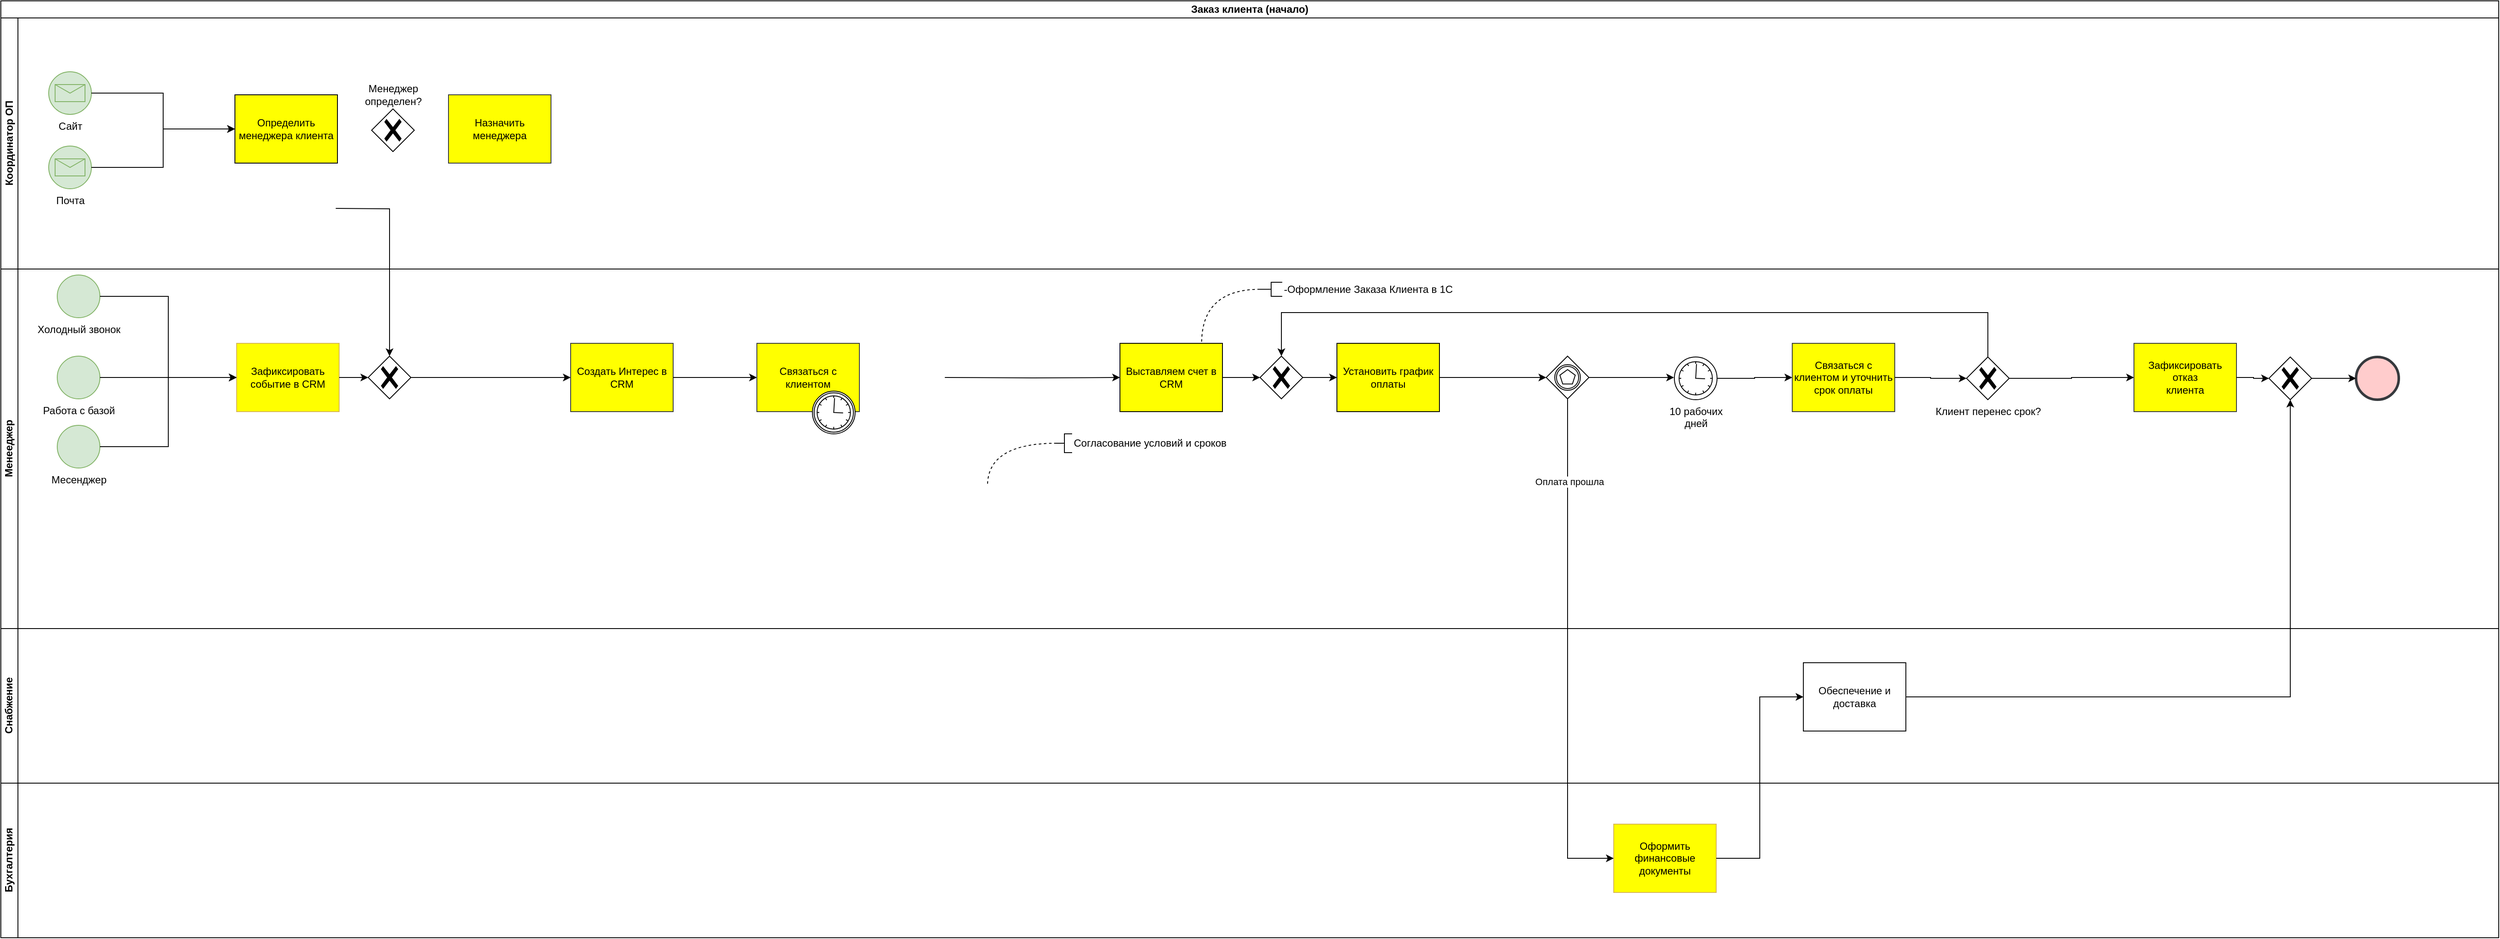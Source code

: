 <mxfile version="27.1.3">
  <diagram name="Страница — 1" id="opip3V4LIdFG4Yo0QK7u">
    <mxGraphModel dx="1372" dy="744" grid="0" gridSize="10" guides="1" tooltips="1" connect="1" arrows="1" fold="1" page="1" pageScale="1" pageWidth="827" pageHeight="1169" background="light-dark(#FFFFFF,#FFFFFF)" math="0" shadow="0">
      <root>
        <mxCell id="0" />
        <mxCell id="1" parent="0" />
        <mxCell id="cEvRSIqXZ4WbzLf_VLH3-2" value="Заказ клиента (начало)" style="swimlane;html=1;childLayout=stackLayout;resizeParent=1;resizeParentMax=0;horizontal=1;startSize=20;horizontalStack=0;whiteSpace=wrap;" parent="1" vertex="1">
          <mxGeometry x="164" y="145" width="2924" height="1097" as="geometry" />
        </mxCell>
        <mxCell id="cEvRSIqXZ4WbzLf_VLH3-4" value="Координатор ОП" style="swimlane;html=1;startSize=20;horizontal=0;" parent="cEvRSIqXZ4WbzLf_VLH3-2" vertex="1">
          <mxGeometry y="20" width="2924" height="294" as="geometry" />
        </mxCell>
        <mxCell id="cEvRSIqXZ4WbzLf_VLH3-6" value="Сайт" style="points=[[0.145,0.145,0],[0.5,0,0],[0.855,0.145,0],[1,0.5,0],[0.855,0.855,0],[0.5,1,0],[0.145,0.855,0],[0,0.5,0]];shape=mxgraph.bpmn.event;html=1;verticalLabelPosition=bottom;labelBackgroundColor=#ffffff;verticalAlign=top;align=center;perimeter=ellipsePerimeter;outlineConnect=0;aspect=fixed;outline=standard;symbol=message;fillColor=#d5e8d4;strokeColor=#82b366;" parent="cEvRSIqXZ4WbzLf_VLH3-4" vertex="1">
          <mxGeometry x="56" y="63" width="50" height="50" as="geometry" />
        </mxCell>
        <mxCell id="42vEQWu17NEXKYtsey43-4" value="Почта" style="points=[[0.145,0.145,0],[0.5,0,0],[0.855,0.145,0],[1,0.5,0],[0.855,0.855,0],[0.5,1,0],[0.145,0.855,0],[0,0.5,0]];shape=mxgraph.bpmn.event;html=1;verticalLabelPosition=bottom;labelBackgroundColor=#ffffff;verticalAlign=top;align=center;perimeter=ellipsePerimeter;outlineConnect=0;aspect=fixed;outline=standard;symbol=message;fillColor=#d5e8d4;strokeColor=#82b366;" parent="cEvRSIqXZ4WbzLf_VLH3-4" vertex="1">
          <mxGeometry x="56" y="150" width="50" height="50" as="geometry" />
        </mxCell>
        <mxCell id="42vEQWu17NEXKYtsey43-10" style="edgeStyle=orthogonalEdgeStyle;rounded=0;orthogonalLoop=1;jettySize=auto;html=1;entryX=0;entryY=0.5;entryDx=0;entryDy=0;entryPerimeter=0;" parent="cEvRSIqXZ4WbzLf_VLH3-4" source="cEvRSIqXZ4WbzLf_VLH3-6" target="pGrO-_RLq9b3CH_coVWn-4" edge="1">
          <mxGeometry relative="1" as="geometry">
            <mxPoint x="279" y="129" as="targetPoint" />
          </mxGeometry>
        </mxCell>
        <mxCell id="42vEQWu17NEXKYtsey43-11" style="edgeStyle=orthogonalEdgeStyle;rounded=0;orthogonalLoop=1;jettySize=auto;html=1;entryX=0;entryY=0.5;entryDx=0;entryDy=0;entryPerimeter=0;" parent="cEvRSIqXZ4WbzLf_VLH3-4" source="42vEQWu17NEXKYtsey43-4" target="pGrO-_RLq9b3CH_coVWn-4" edge="1">
          <mxGeometry relative="1" as="geometry">
            <mxPoint x="279" y="129" as="targetPoint" />
          </mxGeometry>
        </mxCell>
        <mxCell id="pGrO-_RLq9b3CH_coVWn-4" value="Определить менеджера клиента" style="points=[[0.25,0,0],[0.5,0,0],[0.75,0,0],[1,0.25,0],[1,0.5,0],[1,0.75,0],[0.75,1,0],[0.5,1,0],[0.25,1,0],[0,0.75,0],[0,0.5,0],[0,0.25,0]];shape=mxgraph.bpmn.task2;whiteSpace=wrap;rectStyle=rounded;size=10;html=1;container=1;expand=0;collapsible=0;taskMarker=script;fillColor=#FFFF00;" vertex="1" parent="cEvRSIqXZ4WbzLf_VLH3-4">
          <mxGeometry x="274" y="90" width="120" height="80" as="geometry" />
        </mxCell>
        <mxCell id="pGrO-_RLq9b3CH_coVWn-5" value="Менеджер&lt;div&gt;определен?&lt;/div&gt;" style="points=[[0.25,0.25,0],[0.5,0,0],[0.75,0.25,0],[1,0.5,0],[0.75,0.75,0],[0.5,1,0],[0.25,0.75,0],[0,0.5,0]];shape=mxgraph.bpmn.gateway2;html=1;verticalLabelPosition=top;labelBackgroundColor=#ffffff;verticalAlign=bottom;align=center;perimeter=rhombusPerimeter;outlineConnect=0;outline=none;symbol=none;gwType=exclusive;labelPosition=center;" vertex="1" parent="cEvRSIqXZ4WbzLf_VLH3-4">
          <mxGeometry x="434" y="106.5" width="50" height="50" as="geometry" />
        </mxCell>
        <mxCell id="pGrO-_RLq9b3CH_coVWn-6" value="Назначить менеджера" style="points=[[0.25,0,0],[0.5,0,0],[0.75,0,0],[1,0.25,0],[1,0.5,0],[1,0.75,0],[0.75,1,0],[0.5,1,0],[0.25,1,0],[0,0.75,0],[0,0.5,0],[0,0.25,0]];shape=mxgraph.bpmn.task2;whiteSpace=wrap;rectStyle=rounded;size=10;html=1;container=1;expand=0;collapsible=0;taskMarker=user;fillColor=light-dark(#ffff00, #212100);strokeColor=#36393d;" vertex="1" parent="cEvRSIqXZ4WbzLf_VLH3-4">
          <mxGeometry x="524" y="90" width="120" height="80" as="geometry" />
        </mxCell>
        <mxCell id="cEvRSIqXZ4WbzLf_VLH3-5" value="Менееджер" style="swimlane;html=1;startSize=20;horizontal=0;" parent="cEvRSIqXZ4WbzLf_VLH3-2" vertex="1">
          <mxGeometry y="314" width="2924" height="421" as="geometry" />
        </mxCell>
        <mxCell id="42vEQWu17NEXKYtsey43-1" value="Холодный звонок" style="points=[[0.145,0.145,0],[0.5,0,0],[0.855,0.145,0],[1,0.5,0],[0.855,0.855,0],[0.5,1,0],[0.145,0.855,0],[0,0.5,0]];shape=mxgraph.bpmn.event;html=1;verticalLabelPosition=bottom;labelBackgroundColor=#ffffff;verticalAlign=top;align=center;perimeter=ellipsePerimeter;outlineConnect=0;aspect=fixed;outline=standard;symbol=general;fillColor=#d5e8d4;strokeColor=#82b366;" parent="cEvRSIqXZ4WbzLf_VLH3-5" vertex="1">
          <mxGeometry x="66" y="7" width="50" height="50" as="geometry" />
        </mxCell>
        <mxCell id="42vEQWu17NEXKYtsey43-2" value="Работа с базой" style="points=[[0.145,0.145,0],[0.5,0,0],[0.855,0.145,0],[1,0.5,0],[0.855,0.855,0],[0.5,1,0],[0.145,0.855,0],[0,0.5,0]];shape=mxgraph.bpmn.event;html=1;verticalLabelPosition=bottom;labelBackgroundColor=#ffffff;verticalAlign=top;align=center;perimeter=ellipsePerimeter;outlineConnect=0;aspect=fixed;outline=standard;symbol=general;fillColor=#d5e8d4;strokeColor=#82b366;" parent="cEvRSIqXZ4WbzLf_VLH3-5" vertex="1">
          <mxGeometry x="66" y="102" width="50" height="50" as="geometry" />
        </mxCell>
        <mxCell id="42vEQWu17NEXKYtsey43-3" value="Месенджер" style="points=[[0.145,0.145,0],[0.5,0,0],[0.855,0.145,0],[1,0.5,0],[0.855,0.855,0],[0.5,1,0],[0.145,0.855,0],[0,0.5,0]];shape=mxgraph.bpmn.event;html=1;verticalLabelPosition=bottom;labelBackgroundColor=#ffffff;verticalAlign=top;align=center;perimeter=ellipsePerimeter;outlineConnect=0;aspect=fixed;outline=standard;symbol=general;fillColor=#d5e8d4;strokeColor=#82b366;" parent="cEvRSIqXZ4WbzLf_VLH3-5" vertex="1">
          <mxGeometry x="66" y="183" width="50" height="50" as="geometry" />
        </mxCell>
        <mxCell id="42vEQWu17NEXKYtsey43-12" value="Зафиксировать событие в CRM" style="points=[[0.25,0,0],[0.5,0,0],[0.75,0,0],[1,0.25,0],[1,0.5,0],[1,0.75,0],[0.75,1,0],[0.5,1,0],[0.25,1,0],[0,0.75,0],[0,0.5,0],[0,0.25,0]];shape=mxgraph.bpmn.task2;whiteSpace=wrap;rectStyle=rounded;size=10;html=1;container=1;expand=0;collapsible=0;taskMarker=user;fillColor=#FFFF00;strokeColor=#d6b656;" parent="cEvRSIqXZ4WbzLf_VLH3-5" vertex="1">
          <mxGeometry x="276" y="87" width="120" height="80" as="geometry" />
        </mxCell>
        <mxCell id="42vEQWu17NEXKYtsey43-13" style="edgeStyle=orthogonalEdgeStyle;rounded=0;orthogonalLoop=1;jettySize=auto;html=1;entryX=0;entryY=0.5;entryDx=0;entryDy=0;entryPerimeter=0;" parent="cEvRSIqXZ4WbzLf_VLH3-5" source="42vEQWu17NEXKYtsey43-1" target="42vEQWu17NEXKYtsey43-12" edge="1">
          <mxGeometry relative="1" as="geometry" />
        </mxCell>
        <mxCell id="42vEQWu17NEXKYtsey43-14" style="edgeStyle=orthogonalEdgeStyle;rounded=0;orthogonalLoop=1;jettySize=auto;html=1;entryX=0;entryY=0.5;entryDx=0;entryDy=0;entryPerimeter=0;" parent="cEvRSIqXZ4WbzLf_VLH3-5" source="42vEQWu17NEXKYtsey43-2" target="42vEQWu17NEXKYtsey43-12" edge="1">
          <mxGeometry relative="1" as="geometry" />
        </mxCell>
        <mxCell id="42vEQWu17NEXKYtsey43-15" style="edgeStyle=orthogonalEdgeStyle;rounded=0;orthogonalLoop=1;jettySize=auto;html=1;entryX=0;entryY=0.5;entryDx=0;entryDy=0;entryPerimeter=0;" parent="cEvRSIqXZ4WbzLf_VLH3-5" source="42vEQWu17NEXKYtsey43-3" target="42vEQWu17NEXKYtsey43-12" edge="1">
          <mxGeometry relative="1" as="geometry" />
        </mxCell>
        <mxCell id="42vEQWu17NEXKYtsey43-16" value="Создать Интерес в CRM" style="points=[[0.25,0,0],[0.5,0,0],[0.75,0,0],[1,0.25,0],[1,0.5,0],[1,0.75,0],[0.75,1,0],[0.5,1,0],[0.25,1,0],[0,0.75,0],[0,0.5,0],[0,0.25,0]];shape=mxgraph.bpmn.task2;whiteSpace=wrap;rectStyle=rounded;size=10;html=1;container=1;expand=0;collapsible=0;taskMarker=user;fillColor=light-dark(#ffff00, #212100);strokeColor=#36393d;" parent="cEvRSIqXZ4WbzLf_VLH3-5" vertex="1">
          <mxGeometry x="667" y="87" width="120" height="80" as="geometry" />
        </mxCell>
        <mxCell id="42vEQWu17NEXKYtsey43-19" style="edgeStyle=orthogonalEdgeStyle;rounded=0;orthogonalLoop=1;jettySize=auto;html=1;" parent="cEvRSIqXZ4WbzLf_VLH3-5" source="42vEQWu17NEXKYtsey43-17" target="42vEQWu17NEXKYtsey43-16" edge="1">
          <mxGeometry relative="1" as="geometry" />
        </mxCell>
        <mxCell id="42vEQWu17NEXKYtsey43-17" value="" style="points=[[0.25,0.25,0],[0.5,0,0],[0.75,0.25,0],[1,0.5,0],[0.75,0.75,0],[0.5,1,0],[0.25,0.75,0],[0,0.5,0]];shape=mxgraph.bpmn.gateway2;html=1;verticalLabelPosition=bottom;labelBackgroundColor=#ffffff;verticalAlign=top;align=center;perimeter=rhombusPerimeter;outlineConnect=0;outline=none;symbol=none;gwType=exclusive;" parent="cEvRSIqXZ4WbzLf_VLH3-5" vertex="1">
          <mxGeometry x="430" y="102" width="50" height="50" as="geometry" />
        </mxCell>
        <mxCell id="42vEQWu17NEXKYtsey43-18" style="edgeStyle=orthogonalEdgeStyle;rounded=0;orthogonalLoop=1;jettySize=auto;html=1;entryX=0;entryY=0.5;entryDx=0;entryDy=0;entryPerimeter=0;" parent="cEvRSIqXZ4WbzLf_VLH3-5" source="42vEQWu17NEXKYtsey43-12" target="42vEQWu17NEXKYtsey43-17" edge="1">
          <mxGeometry relative="1" as="geometry" />
        </mxCell>
        <mxCell id="42vEQWu17NEXKYtsey43-78" style="edgeStyle=orthogonalEdgeStyle;rounded=0;orthogonalLoop=1;jettySize=auto;html=1;" parent="cEvRSIqXZ4WbzLf_VLH3-5" target="42vEQWu17NEXKYtsey43-36" edge="1">
          <mxGeometry relative="1" as="geometry">
            <mxPoint x="1105" y="127" as="sourcePoint" />
          </mxGeometry>
        </mxCell>
        <mxCell id="42vEQWu17NEXKYtsey43-32" value="" style="edgeStyle=orthogonalEdgeStyle;rounded=0;orthogonalLoop=1;jettySize=auto;html=1;entryX=0;entryY=0.5;entryDx=0;entryDy=0;entryPerimeter=0;" parent="cEvRSIqXZ4WbzLf_VLH3-5" source="42vEQWu17NEXKYtsey43-16" target="pGrO-_RLq9b3CH_coVWn-1" edge="1">
          <mxGeometry relative="1" as="geometry">
            <mxPoint x="996" y="1044" as="sourcePoint" />
            <mxPoint x="853" y="127" as="targetPoint" />
          </mxGeometry>
        </mxCell>
        <mxCell id="42vEQWu17NEXKYtsey43-48" style="edgeStyle=orthogonalEdgeStyle;rounded=0;orthogonalLoop=1;jettySize=auto;html=1;" parent="cEvRSIqXZ4WbzLf_VLH3-5" source="42vEQWu17NEXKYtsey43-36" target="42vEQWu17NEXKYtsey43-47" edge="1">
          <mxGeometry relative="1" as="geometry" />
        </mxCell>
        <mxCell id="42vEQWu17NEXKYtsey43-36" value="Выставляем счет в CRM" style="points=[[0.25,0,0],[0.5,0,0],[0.75,0,0],[1,0.25,0],[1,0.5,0],[1,0.75,0],[0.75,1,0],[0.5,1,0],[0.25,1,0],[0,0.75,0],[0,0.5,0],[0,0.25,0]];shape=mxgraph.bpmn.task2;whiteSpace=wrap;rectStyle=rounded;size=10;html=1;container=1;expand=0;collapsible=0;taskMarker=user;fillColor=light-dark(#ffff00, #212100);strokeColor=default;" parent="cEvRSIqXZ4WbzLf_VLH3-5" vertex="1">
          <mxGeometry x="1310" y="87" width="120" height="80" as="geometry" />
        </mxCell>
        <mxCell id="42vEQWu17NEXKYtsey43-41" style="edgeStyle=orthogonalEdgeStyle;rounded=0;orthogonalLoop=1;jettySize=auto;html=1;curved=1;dashed=1;entryX=0.797;entryY=0.002;entryDx=0;entryDy=0;entryPerimeter=0;endArrow=none;startFill=0;" parent="cEvRSIqXZ4WbzLf_VLH3-5" source="42vEQWu17NEXKYtsey43-38" target="42vEQWu17NEXKYtsey43-36" edge="1">
          <mxGeometry relative="1" as="geometry" />
        </mxCell>
        <mxCell id="42vEQWu17NEXKYtsey43-38" value="-Оформление&amp;nbsp;&lt;span style=&quot;background-color: transparent; color: light-dark(rgb(0, 0, 0), rgb(255, 255, 255));&quot;&gt;Заказа Клиента в 1С&lt;/span&gt;" style="html=1;shape=mxgraph.flowchart.annotation_2;align=left;labelPosition=right;" parent="cEvRSIqXZ4WbzLf_VLH3-5" vertex="1">
          <mxGeometry x="1474" y="15.5" width="26" height="16.5" as="geometry" />
        </mxCell>
        <mxCell id="42vEQWu17NEXKYtsey43-42" value="Согласование условий и сроков" style="html=1;shape=mxgraph.flowchart.annotation_2;align=left;labelPosition=right;" parent="cEvRSIqXZ4WbzLf_VLH3-5" vertex="1">
          <mxGeometry x="1236" y="193" width="18" height="22" as="geometry" />
        </mxCell>
        <mxCell id="42vEQWu17NEXKYtsey43-43" style="edgeStyle=orthogonalEdgeStyle;rounded=0;orthogonalLoop=1;jettySize=auto;html=1;entryX=0.75;entryY=0;entryDx=0;entryDy=0;entryPerimeter=0;endArrow=none;startFill=0;curved=1;dashed=1;" parent="cEvRSIqXZ4WbzLf_VLH3-5" source="42vEQWu17NEXKYtsey43-42" edge="1">
          <mxGeometry relative="1" as="geometry">
            <mxPoint x="1155" y="253" as="targetPoint" />
          </mxGeometry>
        </mxCell>
        <mxCell id="42vEQWu17NEXKYtsey43-50" style="edgeStyle=orthogonalEdgeStyle;rounded=0;orthogonalLoop=1;jettySize=auto;html=1;entryX=0;entryY=0.5;entryDx=0;entryDy=0;entryPerimeter=0;" parent="cEvRSIqXZ4WbzLf_VLH3-5" source="42vEQWu17NEXKYtsey43-45" target="42vEQWu17NEXKYtsey43-54" edge="1">
          <mxGeometry relative="1" as="geometry">
            <mxPoint x="1803" y="127" as="targetPoint" />
          </mxGeometry>
        </mxCell>
        <mxCell id="42vEQWu17NEXKYtsey43-45" value="Установить график оплаты" style="points=[[0.25,0,0],[0.5,0,0],[0.75,0,0],[1,0.25,0],[1,0.5,0],[1,0.75,0],[0.75,1,0],[0.5,1,0],[0.25,1,0],[0,0.75,0],[0,0.5,0],[0,0.25,0]];shape=mxgraph.bpmn.task2;whiteSpace=wrap;rectStyle=rounded;size=10;html=1;container=1;expand=0;collapsible=0;taskMarker=user;fillColor=light-dark(#ffff00, #212100);strokeColor=default;" parent="cEvRSIqXZ4WbzLf_VLH3-5" vertex="1">
          <mxGeometry x="1564" y="87" width="120" height="80" as="geometry" />
        </mxCell>
        <mxCell id="42vEQWu17NEXKYtsey43-49" style="edgeStyle=orthogonalEdgeStyle;rounded=0;orthogonalLoop=1;jettySize=auto;html=1;" parent="cEvRSIqXZ4WbzLf_VLH3-5" source="42vEQWu17NEXKYtsey43-47" target="42vEQWu17NEXKYtsey43-45" edge="1">
          <mxGeometry relative="1" as="geometry" />
        </mxCell>
        <mxCell id="42vEQWu17NEXKYtsey43-47" value="" style="points=[[0.25,0.25,0],[0.5,0,0],[0.75,0.25,0],[1,0.5,0],[0.75,0.75,0],[0.5,1,0],[0.25,0.75,0],[0,0.5,0]];shape=mxgraph.bpmn.gateway2;html=1;verticalLabelPosition=bottom;labelBackgroundColor=#ffffff;verticalAlign=top;align=center;perimeter=rhombusPerimeter;outlineConnect=0;outline=none;symbol=none;gwType=exclusive;" parent="cEvRSIqXZ4WbzLf_VLH3-5" vertex="1">
          <mxGeometry x="1474" y="102" width="50" height="50" as="geometry" />
        </mxCell>
        <mxCell id="42vEQWu17NEXKYtsey43-59" style="edgeStyle=orthogonalEdgeStyle;rounded=0;orthogonalLoop=1;jettySize=auto;html=1;" parent="cEvRSIqXZ4WbzLf_VLH3-5" source="42vEQWu17NEXKYtsey43-54" edge="1">
          <mxGeometry relative="1" as="geometry">
            <mxPoint x="1958.579" y="127" as="targetPoint" />
          </mxGeometry>
        </mxCell>
        <mxCell id="42vEQWu17NEXKYtsey43-54" value="" style="points=[[0.25,0.25,0],[0.5,0,0],[0.75,0.25,0],[1,0.5,0],[0.75,0.75,0],[0.5,1,0],[0.25,0.75,0],[0,0.5,0]];shape=mxgraph.bpmn.gateway2;html=1;verticalLabelPosition=bottom;labelBackgroundColor=#ffffff;verticalAlign=top;align=center;perimeter=rhombusPerimeter;outlineConnect=0;outline=catching;symbol=multiple;" parent="cEvRSIqXZ4WbzLf_VLH3-5" vertex="1">
          <mxGeometry x="1809" y="102" width="50" height="50" as="geometry" />
        </mxCell>
        <mxCell id="42vEQWu17NEXKYtsey43-60" value="10 рабочих&lt;div&gt;дней&lt;/div&gt;" style="points=[[0.145,0.145,0],[0.5,0,0],[0.855,0.145,0],[1,0.5,0],[0.855,0.855,0],[0.5,1,0],[0.145,0.855,0],[0,0.5,0]];shape=mxgraph.bpmn.event;html=1;verticalLabelPosition=bottom;labelBackgroundColor=#ffffff;verticalAlign=top;align=center;perimeter=ellipsePerimeter;outlineConnect=0;aspect=fixed;outline=standard;symbol=timer;" parent="cEvRSIqXZ4WbzLf_VLH3-5" vertex="1">
          <mxGeometry x="1959" y="103" width="50" height="50" as="geometry" />
        </mxCell>
        <mxCell id="42vEQWu17NEXKYtsey43-61" value="Связаться с клиентом и уточнить&lt;div&gt;срок оплаты&lt;/div&gt;" style="points=[[0.25,0,0],[0.5,0,0],[0.75,0,0],[1,0.25,0],[1,0.5,0],[1,0.75,0],[0.75,1,0],[0.5,1,0],[0.25,1,0],[0,0.75,0],[0,0.5,0],[0,0.25,0]];shape=mxgraph.bpmn.task2;whiteSpace=wrap;rectStyle=rounded;size=10;html=1;container=1;expand=0;collapsible=0;taskMarker=user;fillColor=light-dark(#ffff00, #212100);strokeColor=#36393d;" parent="cEvRSIqXZ4WbzLf_VLH3-5" vertex="1">
          <mxGeometry x="2097" y="87" width="120" height="80" as="geometry" />
        </mxCell>
        <mxCell id="42vEQWu17NEXKYtsey43-62" style="edgeStyle=orthogonalEdgeStyle;rounded=0;orthogonalLoop=1;jettySize=auto;html=1;entryX=0;entryY=0.5;entryDx=0;entryDy=0;entryPerimeter=0;" parent="cEvRSIqXZ4WbzLf_VLH3-5" source="42vEQWu17NEXKYtsey43-60" target="42vEQWu17NEXKYtsey43-61" edge="1">
          <mxGeometry relative="1" as="geometry" />
        </mxCell>
        <mxCell id="42vEQWu17NEXKYtsey43-64" value="" style="edgeStyle=orthogonalEdgeStyle;rounded=0;orthogonalLoop=1;jettySize=auto;html=1;" parent="cEvRSIqXZ4WbzLf_VLH3-5" source="42vEQWu17NEXKYtsey43-61" target="42vEQWu17NEXKYtsey43-65" edge="1">
          <mxGeometry relative="1" as="geometry">
            <mxPoint x="2539.158" y="1044" as="targetPoint" />
            <mxPoint x="2426" y="1044" as="sourcePoint" />
          </mxGeometry>
        </mxCell>
        <mxCell id="42vEQWu17NEXKYtsey43-73" style="edgeStyle=orthogonalEdgeStyle;rounded=0;orthogonalLoop=1;jettySize=auto;html=1;" parent="cEvRSIqXZ4WbzLf_VLH3-5" source="42vEQWu17NEXKYtsey43-65" target="42vEQWu17NEXKYtsey43-72" edge="1">
          <mxGeometry relative="1" as="geometry" />
        </mxCell>
        <mxCell id="42vEQWu17NEXKYtsey43-65" value="Клиент перенес срок?" style="points=[[0.25,0.25,0],[0.5,0,0],[0.75,0.25,0],[1,0.5,0],[0.75,0.75,0],[0.5,1,0],[0.25,0.75,0],[0,0.5,0]];shape=mxgraph.bpmn.gateway2;html=1;verticalLabelPosition=bottom;labelBackgroundColor=#ffffff;verticalAlign=top;align=center;perimeter=rhombusPerimeter;outlineConnect=0;outline=none;symbol=none;gwType=exclusive;" parent="cEvRSIqXZ4WbzLf_VLH3-5" vertex="1">
          <mxGeometry x="2301" y="103" width="50" height="50" as="geometry" />
        </mxCell>
        <mxCell id="42vEQWu17NEXKYtsey43-66" style="edgeStyle=orthogonalEdgeStyle;rounded=0;orthogonalLoop=1;jettySize=auto;html=1;entryX=0.5;entryY=0;entryDx=0;entryDy=0;entryPerimeter=0;" parent="cEvRSIqXZ4WbzLf_VLH3-5" source="42vEQWu17NEXKYtsey43-65" target="42vEQWu17NEXKYtsey43-47" edge="1">
          <mxGeometry relative="1" as="geometry">
            <Array as="points">
              <mxPoint x="2326" y="51" />
              <mxPoint x="1499" y="51" />
            </Array>
          </mxGeometry>
        </mxCell>
        <mxCell id="42vEQWu17NEXKYtsey43-70" value="" style="points=[[0.145,0.145,0],[0.5,0,0],[0.855,0.145,0],[1,0.5,0],[0.855,0.855,0],[0.5,1,0],[0.145,0.855,0],[0,0.5,0]];shape=mxgraph.bpmn.event;html=1;verticalLabelPosition=bottom;labelBackgroundColor=#ffffff;verticalAlign=top;align=center;perimeter=ellipsePerimeter;outlineConnect=0;aspect=fixed;outline=end;symbol=terminate2;fillColor=#ffcccc;strokeColor=#36393d;" parent="cEvRSIqXZ4WbzLf_VLH3-5" vertex="1">
          <mxGeometry x="2757" y="103" width="50" height="50" as="geometry" />
        </mxCell>
        <mxCell id="42vEQWu17NEXKYtsey43-74" style="edgeStyle=orthogonalEdgeStyle;rounded=0;orthogonalLoop=1;jettySize=auto;html=1;" parent="cEvRSIqXZ4WbzLf_VLH3-5" source="42vEQWu17NEXKYtsey43-76" target="42vEQWu17NEXKYtsey43-70" edge="1">
          <mxGeometry relative="1" as="geometry" />
        </mxCell>
        <mxCell id="42vEQWu17NEXKYtsey43-72" value="Зафиксировать&lt;div&gt;отказ&lt;/div&gt;&lt;div&gt;клиента&lt;/div&gt;" style="points=[[0.25,0,0],[0.5,0,0],[0.75,0,0],[1,0.25,0],[1,0.5,0],[1,0.75,0],[0.75,1,0],[0.5,1,0],[0.25,1,0],[0,0.75,0],[0,0.5,0],[0,0.25,0]];shape=mxgraph.bpmn.task2;whiteSpace=wrap;rectStyle=rounded;size=10;html=1;container=1;expand=0;collapsible=0;taskMarker=user;fillColor=light-dark(#ffff00, #212100);strokeColor=#36393d;" parent="cEvRSIqXZ4WbzLf_VLH3-5" vertex="1">
          <mxGeometry x="2497" y="87" width="120" height="80" as="geometry" />
        </mxCell>
        <mxCell id="42vEQWu17NEXKYtsey43-75" value="" style="edgeStyle=orthogonalEdgeStyle;rounded=0;orthogonalLoop=1;jettySize=auto;html=1;" parent="cEvRSIqXZ4WbzLf_VLH3-5" source="42vEQWu17NEXKYtsey43-72" target="42vEQWu17NEXKYtsey43-76" edge="1">
          <mxGeometry relative="1" as="geometry">
            <mxPoint x="2826" y="1044" as="sourcePoint" />
            <mxPoint x="2966" y="1045" as="targetPoint" />
          </mxGeometry>
        </mxCell>
        <mxCell id="42vEQWu17NEXKYtsey43-76" value="" style="points=[[0.25,0.25,0],[0.5,0,0],[0.75,0.25,0],[1,0.5,0],[0.75,0.75,0],[0.5,1,0],[0.25,0.75,0],[0,0.5,0]];shape=mxgraph.bpmn.gateway2;html=1;verticalLabelPosition=bottom;labelBackgroundColor=#ffffff;verticalAlign=top;align=center;perimeter=rhombusPerimeter;outlineConnect=0;outline=none;symbol=none;gwType=exclusive;" parent="cEvRSIqXZ4WbzLf_VLH3-5" vertex="1">
          <mxGeometry x="2655" y="103" width="50" height="50" as="geometry" />
        </mxCell>
        <mxCell id="pGrO-_RLq9b3CH_coVWn-1" value="Связаться с клиентом" style="points=[[0.25,0,0],[0.5,0,0],[0.75,0,0],[1,0.25,0],[1,0.5,0],[1,0.75,0],[0.75,1,0],[0.5,1,0],[0.25,1,0],[0,0.75,0],[0,0.5,0],[0,0.25,0]];shape=mxgraph.bpmn.task2;whiteSpace=wrap;rectStyle=rounded;size=10;html=1;container=1;expand=0;collapsible=0;taskMarker=user;fillColor=light-dark(#ffff00, #212100);strokeColor=#36393d;" vertex="1" parent="cEvRSIqXZ4WbzLf_VLH3-5">
          <mxGeometry x="885" y="87" width="120" height="80" as="geometry" />
        </mxCell>
        <mxCell id="pGrO-_RLq9b3CH_coVWn-2" value="" style="points=[[0.145,0.145,0],[0.5,0,0],[0.855,0.145,0],[1,0.5,0],[0.855,0.855,0],[0.5,1,0],[0.145,0.855,0],[0,0.5,0]];shape=mxgraph.bpmn.event;html=1;verticalLabelPosition=bottom;labelBackgroundColor=#ffffff;verticalAlign=top;align=center;perimeter=ellipsePerimeter;outlineConnect=0;aspect=fixed;outline=catching;symbol=timer;" vertex="1" parent="pGrO-_RLq9b3CH_coVWn-1">
          <mxGeometry x="65" y="56" width="50" height="50" as="geometry" />
        </mxCell>
        <mxCell id="cEvRSIqXZ4WbzLf_VLH3-42" value="Снабжение" style="swimlane;html=1;startSize=20;horizontal=0;" parent="cEvRSIqXZ4WbzLf_VLH3-2" vertex="1">
          <mxGeometry y="735" width="2924" height="181" as="geometry" />
        </mxCell>
        <mxCell id="cEvRSIqXZ4WbzLf_VLH3-67" value="Обеспечение и доставка" style="points=[[0.25,0,0],[0.5,0,0],[0.75,0,0],[1,0.25,0],[1,0.5,0],[1,0.75,0],[0.75,1,0],[0.5,1,0],[0.25,1,0],[0,0.75,0],[0,0.5,0],[0,0.25,0]];shape=mxgraph.bpmn.task2;whiteSpace=wrap;rectStyle=rounded;size=10;html=1;container=1;expand=0;collapsible=0;bpmnShapeType=call;isLoopSub=1;" parent="cEvRSIqXZ4WbzLf_VLH3-42" vertex="1">
          <mxGeometry x="2110" y="40" width="120" height="80" as="geometry" />
        </mxCell>
        <mxCell id="cEvRSIqXZ4WbzLf_VLH3-44" value="Бухгалтерия" style="swimlane;html=1;startSize=20;horizontal=0;" parent="cEvRSIqXZ4WbzLf_VLH3-2" vertex="1">
          <mxGeometry y="916" width="2924" height="181" as="geometry" />
        </mxCell>
        <mxCell id="42vEQWu17NEXKYtsey43-57" value="Оформить финансовые документы" style="points=[[0.25,0,0],[0.5,0,0],[0.75,0,0],[1,0.25,0],[1,0.5,0],[1,0.75,0],[0.75,1,0],[0.5,1,0],[0.25,1,0],[0,0.75,0],[0,0.5,0],[0,0.25,0]];shape=mxgraph.bpmn.task2;whiteSpace=wrap;rectStyle=rounded;size=10;html=1;container=1;expand=0;collapsible=0;taskMarker=user;fillColor=#FFFF00;strokeColor=#d6b656;" parent="cEvRSIqXZ4WbzLf_VLH3-44" vertex="1">
          <mxGeometry x="1888" y="48" width="120" height="80" as="geometry" />
        </mxCell>
        <mxCell id="42vEQWu17NEXKYtsey43-20" style="edgeStyle=orthogonalEdgeStyle;rounded=0;orthogonalLoop=1;jettySize=auto;html=1;" parent="cEvRSIqXZ4WbzLf_VLH3-2" target="42vEQWu17NEXKYtsey43-17" edge="1">
          <mxGeometry relative="1" as="geometry">
            <mxPoint x="392" y="243" as="sourcePoint" />
          </mxGeometry>
        </mxCell>
        <mxCell id="42vEQWu17NEXKYtsey43-52" style="edgeStyle=orthogonalEdgeStyle;rounded=0;orthogonalLoop=1;jettySize=auto;html=1;exitX=0.5;exitY=1;exitDx=0;exitDy=0;exitPerimeter=0;entryX=0;entryY=0.5;entryDx=0;entryDy=0;entryPerimeter=0;" parent="cEvRSIqXZ4WbzLf_VLH3-2" source="42vEQWu17NEXKYtsey43-54" target="42vEQWu17NEXKYtsey43-57" edge="1">
          <mxGeometry relative="1" as="geometry">
            <mxPoint x="1828" y="1329" as="targetPoint" />
            <mxPoint x="1828" y="922" as="sourcePoint" />
          </mxGeometry>
        </mxCell>
        <mxCell id="42vEQWu17NEXKYtsey43-56" value="Оплата прошла" style="edgeLabel;html=1;align=center;verticalAlign=middle;resizable=0;points=[];" parent="42vEQWu17NEXKYtsey43-52" vertex="1" connectable="0">
          <mxGeometry x="-0.674" y="2" relative="1" as="geometry">
            <mxPoint as="offset" />
          </mxGeometry>
        </mxCell>
        <mxCell id="42vEQWu17NEXKYtsey43-58" style="edgeStyle=orthogonalEdgeStyle;rounded=0;orthogonalLoop=1;jettySize=auto;html=1;entryX=0;entryY=0.5;entryDx=0;entryDy=0;entryPerimeter=0;" parent="cEvRSIqXZ4WbzLf_VLH3-2" source="42vEQWu17NEXKYtsey43-57" target="cEvRSIqXZ4WbzLf_VLH3-67" edge="1">
          <mxGeometry relative="1" as="geometry" />
        </mxCell>
        <mxCell id="42vEQWu17NEXKYtsey43-77" style="edgeStyle=orthogonalEdgeStyle;rounded=0;orthogonalLoop=1;jettySize=auto;html=1;" parent="cEvRSIqXZ4WbzLf_VLH3-2" source="cEvRSIqXZ4WbzLf_VLH3-67" target="42vEQWu17NEXKYtsey43-76" edge="1">
          <mxGeometry relative="1" as="geometry" />
        </mxCell>
      </root>
    </mxGraphModel>
  </diagram>
</mxfile>

